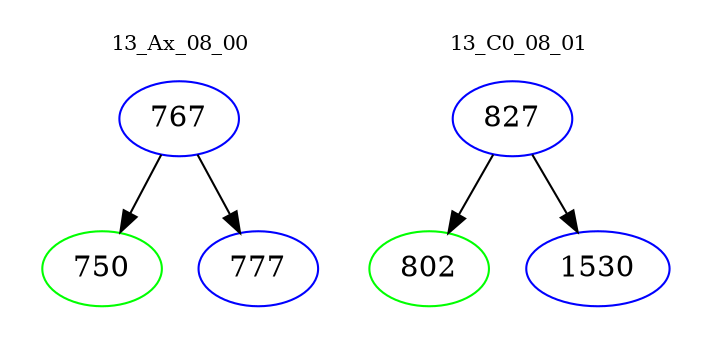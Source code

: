 digraph{
subgraph cluster_0 {
color = white
label = "13_Ax_08_00";
fontsize=10;
T0_767 [label="767", color="blue"]
T0_767 -> T0_750 [color="black"]
T0_750 [label="750", color="green"]
T0_767 -> T0_777 [color="black"]
T0_777 [label="777", color="blue"]
}
subgraph cluster_1 {
color = white
label = "13_C0_08_01";
fontsize=10;
T1_827 [label="827", color="blue"]
T1_827 -> T1_802 [color="black"]
T1_802 [label="802", color="green"]
T1_827 -> T1_1530 [color="black"]
T1_1530 [label="1530", color="blue"]
}
}
